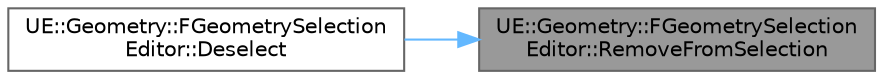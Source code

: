 digraph "UE::Geometry::FGeometrySelectionEditor::RemoveFromSelection"
{
 // INTERACTIVE_SVG=YES
 // LATEX_PDF_SIZE
  bgcolor="transparent";
  edge [fontname=Helvetica,fontsize=10,labelfontname=Helvetica,labelfontsize=10];
  node [fontname=Helvetica,fontsize=10,shape=box,height=0.2,width=0.4];
  rankdir="RL";
  Node1 [id="Node000001",label="UE::Geometry::FGeometrySelection\lEditor::RemoveFromSelection",height=0.2,width=0.4,color="gray40", fillcolor="grey60", style="filled", fontcolor="black",tooltip="Remove ID from Selection."];
  Node1 -> Node2 [id="edge1_Node000001_Node000002",dir="back",color="steelblue1",style="solid",tooltip=" "];
  Node2 [id="Node000002",label="UE::Geometry::FGeometrySelection\lEditor::Deselect",height=0.2,width=0.4,color="grey40", fillcolor="white", style="filled",URL="$d6/d58/classUE_1_1Geometry_1_1FGeometrySelectionEditor.html#a92a8473cd7ff09abeeef7e6ac63cceb6",tooltip="Remove the items in the List from the Target Selection and return change information in DeltaOut."];
}
